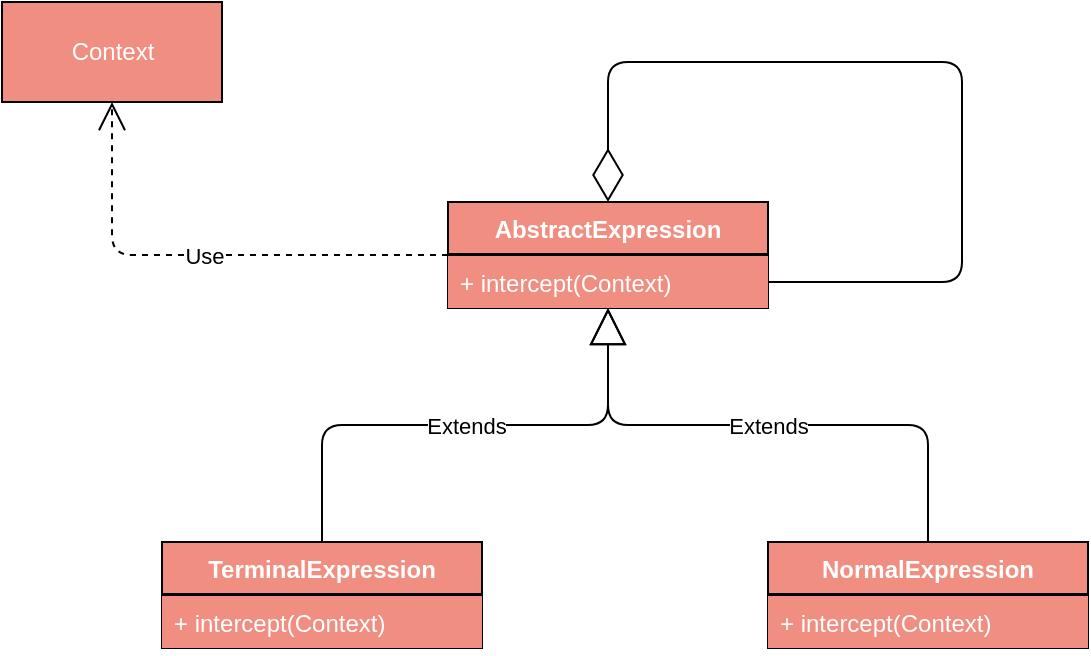 <mxfile version="12.4.8" type="github">
  <diagram id="E50Uvqs_OU24zU56VTqu" name="Page-1">
    <mxGraphModel dx="1186" dy="741" grid="1" gridSize="10" guides="1" tooltips="1" connect="1" arrows="1" fold="1" page="1" pageScale="1" pageWidth="827" pageHeight="1169" math="0" shadow="0">
      <root>
        <mxCell id="0"/>
        <mxCell id="1" parent="0"/>
        <mxCell id="iFKGYHwG-vbyxXW5R55S-1" value="AbstractExpression" style="swimlane;fontStyle=1;align=center;verticalAlign=top;childLayout=stackLayout;horizontal=1;startSize=26;horizontalStack=0;resizeParent=1;resizeParentMax=0;resizeLast=0;collapsible=1;marginBottom=0;fillColor=#F08E81;fontColor=#FFFFFF;" vertex="1" parent="1">
          <mxGeometry x="333" y="210" width="160" height="53" as="geometry"/>
        </mxCell>
        <mxCell id="iFKGYHwG-vbyxXW5R55S-3" value="" style="line;strokeWidth=1;fillColor=#F08E81;align=left;verticalAlign=middle;spacingTop=-1;spacingLeft=3;spacingRight=3;rotatable=0;labelPosition=right;points=[];portConstraint=eastwest;fontColor=#FFFFFF;" vertex="1" parent="iFKGYHwG-vbyxXW5R55S-1">
          <mxGeometry y="26" width="160" height="1" as="geometry"/>
        </mxCell>
        <mxCell id="iFKGYHwG-vbyxXW5R55S-4" value="+ intercept(Context)" style="text;strokeColor=none;fillColor=#F08E81;align=left;verticalAlign=top;spacingLeft=4;spacingRight=4;overflow=hidden;rotatable=0;points=[[0,0.5],[1,0.5]];portConstraint=eastwest;fontColor=#FFFFFF;" vertex="1" parent="iFKGYHwG-vbyxXW5R55S-1">
          <mxGeometry y="27" width="160" height="26" as="geometry"/>
        </mxCell>
        <mxCell id="iFKGYHwG-vbyxXW5R55S-19" value="" style="endArrow=diamondThin;endFill=0;endSize=24;html=1;fontColor=#000000;entryX=0.5;entryY=0;entryDx=0;entryDy=0;exitX=1;exitY=0.5;exitDx=0;exitDy=0;edgeStyle=orthogonalEdgeStyle;" edge="1" parent="iFKGYHwG-vbyxXW5R55S-1" source="iFKGYHwG-vbyxXW5R55S-4" target="iFKGYHwG-vbyxXW5R55S-1">
          <mxGeometry width="160" relative="1" as="geometry">
            <mxPoint x="247" y="-30" as="sourcePoint"/>
            <mxPoint x="407" y="-30" as="targetPoint"/>
            <Array as="points">
              <mxPoint x="257" y="40"/>
              <mxPoint x="257" y="-70"/>
              <mxPoint x="80" y="-70"/>
            </Array>
          </mxGeometry>
        </mxCell>
        <mxCell id="iFKGYHwG-vbyxXW5R55S-5" value="TerminalExpression" style="swimlane;fontStyle=1;align=center;verticalAlign=top;childLayout=stackLayout;horizontal=1;startSize=26;horizontalStack=0;resizeParent=1;resizeParentMax=0;resizeLast=0;collapsible=1;marginBottom=0;fillColor=#F08E81;fontColor=#FFFFFF;" vertex="1" parent="1">
          <mxGeometry x="190" y="380" width="160" height="53" as="geometry"/>
        </mxCell>
        <mxCell id="iFKGYHwG-vbyxXW5R55S-6" value="" style="line;strokeWidth=1;fillColor=#F08E81;align=left;verticalAlign=middle;spacingTop=-1;spacingLeft=3;spacingRight=3;rotatable=0;labelPosition=right;points=[];portConstraint=eastwest;fontColor=#FFFFFF;" vertex="1" parent="iFKGYHwG-vbyxXW5R55S-5">
          <mxGeometry y="26" width="160" height="1" as="geometry"/>
        </mxCell>
        <mxCell id="iFKGYHwG-vbyxXW5R55S-7" value="+ intercept(Context)" style="text;strokeColor=none;fillColor=#F08E81;align=left;verticalAlign=top;spacingLeft=4;spacingRight=4;overflow=hidden;rotatable=0;points=[[0,0.5],[1,0.5]];portConstraint=eastwest;fontColor=#FFFFFF;" vertex="1" parent="iFKGYHwG-vbyxXW5R55S-5">
          <mxGeometry y="27" width="160" height="26" as="geometry"/>
        </mxCell>
        <mxCell id="iFKGYHwG-vbyxXW5R55S-9" value="NormalExpression" style="swimlane;fontStyle=1;align=center;verticalAlign=top;childLayout=stackLayout;horizontal=1;startSize=26;horizontalStack=0;resizeParent=1;resizeParentMax=0;resizeLast=0;collapsible=1;marginBottom=0;fillColor=#F08E81;fontColor=#FFFFFF;" vertex="1" parent="1">
          <mxGeometry x="493" y="380" width="160" height="53" as="geometry"/>
        </mxCell>
        <mxCell id="iFKGYHwG-vbyxXW5R55S-10" value="" style="line;strokeWidth=1;fillColor=#F08E81;align=left;verticalAlign=middle;spacingTop=-1;spacingLeft=3;spacingRight=3;rotatable=0;labelPosition=right;points=[];portConstraint=eastwest;fontColor=#FFFFFF;" vertex="1" parent="iFKGYHwG-vbyxXW5R55S-9">
          <mxGeometry y="26" width="160" height="1" as="geometry"/>
        </mxCell>
        <mxCell id="iFKGYHwG-vbyxXW5R55S-11" value="+ intercept(Context)" style="text;strokeColor=none;fillColor=#F08E81;align=left;verticalAlign=top;spacingLeft=4;spacingRight=4;overflow=hidden;rotatable=0;points=[[0,0.5],[1,0.5]];portConstraint=eastwest;fontColor=#FFFFFF;" vertex="1" parent="iFKGYHwG-vbyxXW5R55S-9">
          <mxGeometry y="27" width="160" height="26" as="geometry"/>
        </mxCell>
        <mxCell id="iFKGYHwG-vbyxXW5R55S-15" value="Context" style="html=1;fillColor=#F08E81;fontColor=#FFFFFF;" vertex="1" parent="1">
          <mxGeometry x="110" y="110" width="110" height="50" as="geometry"/>
        </mxCell>
        <mxCell id="iFKGYHwG-vbyxXW5R55S-16" value="Use" style="endArrow=open;endSize=12;dashed=1;html=1;fontColor=#000000;entryX=0.5;entryY=1;entryDx=0;entryDy=0;exitX=0;exitY=0.5;exitDx=0;exitDy=0;edgeStyle=orthogonalEdgeStyle;" edge="1" parent="1" source="iFKGYHwG-vbyxXW5R55S-1" target="iFKGYHwG-vbyxXW5R55S-15">
          <mxGeometry width="160" relative="1" as="geometry">
            <mxPoint x="-30" y="260" as="sourcePoint"/>
            <mxPoint x="130" y="260" as="targetPoint"/>
          </mxGeometry>
        </mxCell>
        <mxCell id="iFKGYHwG-vbyxXW5R55S-17" value="Extends" style="endArrow=block;endSize=16;endFill=0;html=1;fontColor=#000000;entryX=0.5;entryY=1;entryDx=0;entryDy=0;exitX=0.5;exitY=0;exitDx=0;exitDy=0;edgeStyle=orthogonalEdgeStyle;" edge="1" parent="1" source="iFKGYHwG-vbyxXW5R55S-5" target="iFKGYHwG-vbyxXW5R55S-1">
          <mxGeometry width="160" relative="1" as="geometry">
            <mxPoint x="-10" y="400" as="sourcePoint"/>
            <mxPoint x="150" y="400" as="targetPoint"/>
          </mxGeometry>
        </mxCell>
        <mxCell id="iFKGYHwG-vbyxXW5R55S-18" value="Extends" style="endArrow=block;endSize=16;endFill=0;html=1;fontColor=#000000;entryX=0.5;entryY=1;entryDx=0;entryDy=0;exitX=0.5;exitY=0;exitDx=0;exitDy=0;edgeStyle=orthogonalEdgeStyle;" edge="1" parent="1" source="iFKGYHwG-vbyxXW5R55S-9" target="iFKGYHwG-vbyxXW5R55S-1">
          <mxGeometry width="160" relative="1" as="geometry">
            <mxPoint x="150" y="560" as="sourcePoint"/>
            <mxPoint x="310" y="560" as="targetPoint"/>
          </mxGeometry>
        </mxCell>
      </root>
    </mxGraphModel>
  </diagram>
</mxfile>
